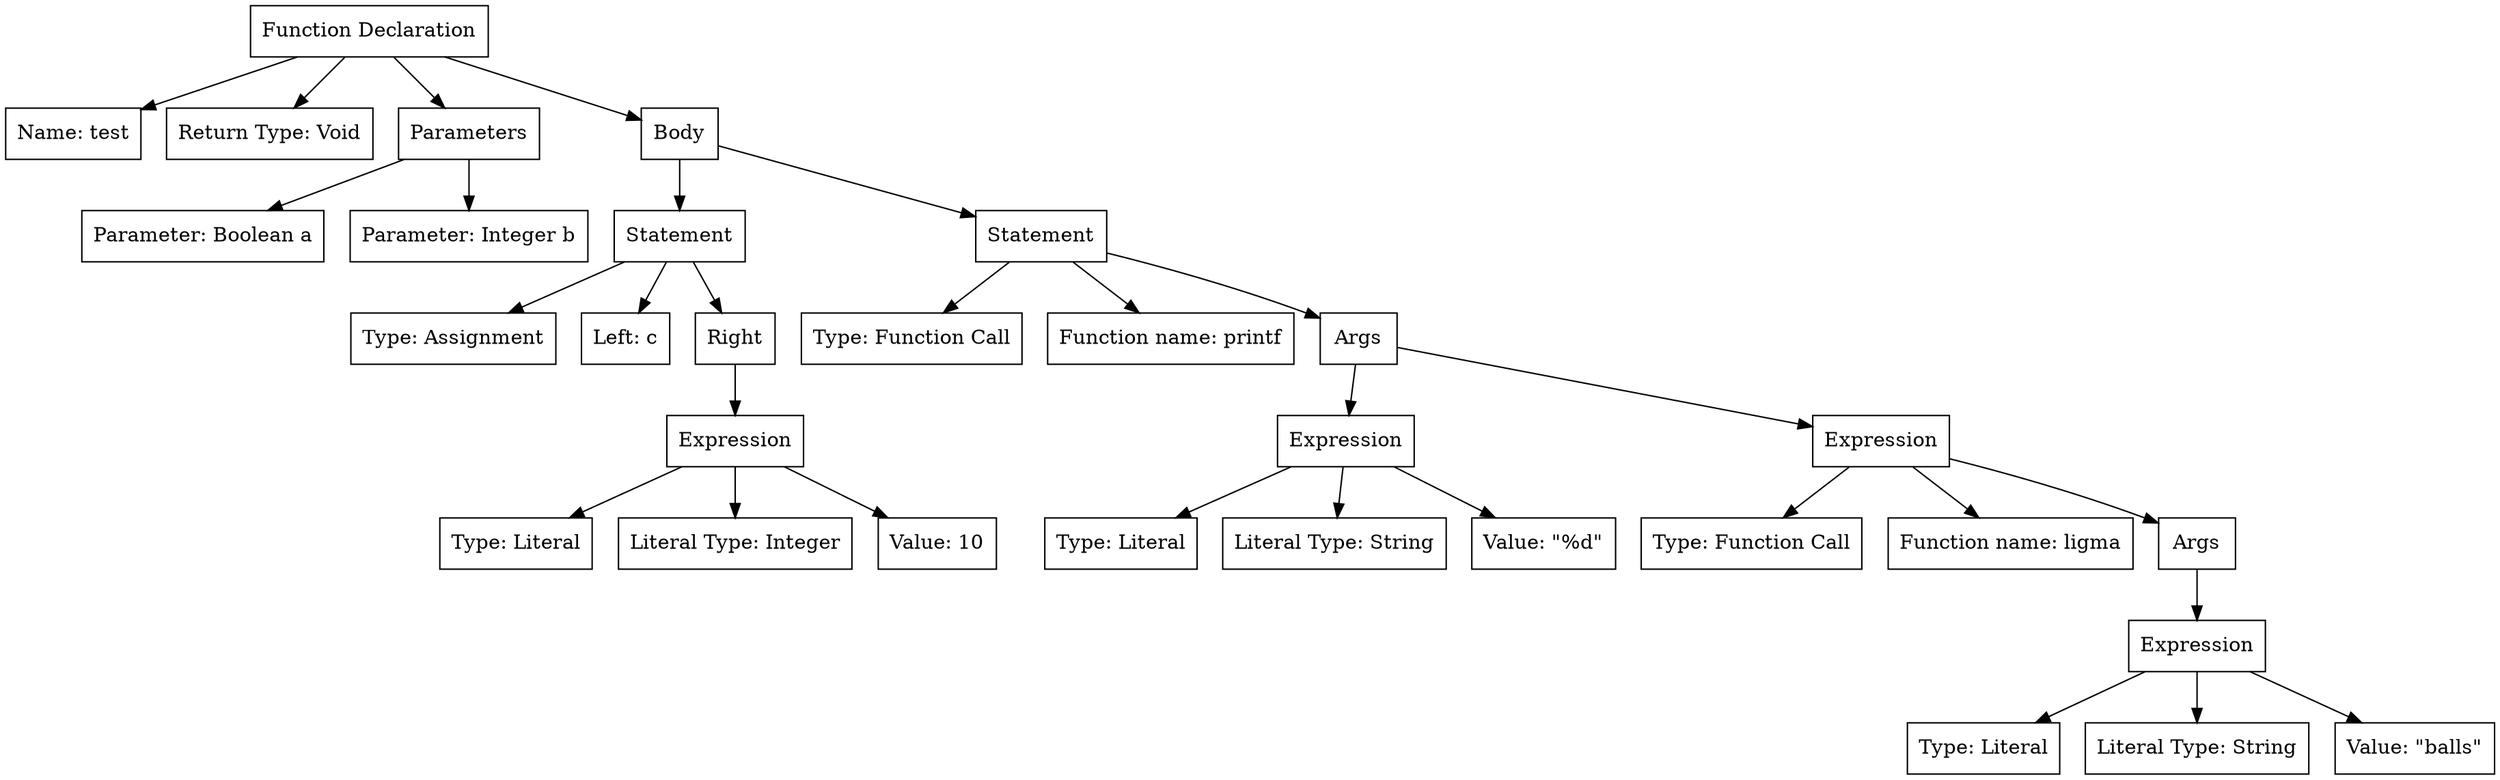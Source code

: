 digraph AST {
  node [shape=box];
  node1 [label="Function Declaration"]
  node2 [label="Name: test"]
  node1 -> node2
  node3 [label="Return Type: Void"]
  node1 -> node3
  node4 [label="Parameters"]
  node1 -> node4
  node5 [label="Parameter: Boolean a"]
  node4 -> node5
  node6 [label="Parameter: Integer b"]
  node4 -> node6
  node7 [label="Body"]
  node1 -> node7
  node8 [label="Statement"]
  node7 -> node8
  node9 [label="Type: Assignment"]
  node8 -> node9
  node10 [label="Left: c"]
  node8 -> node10
  node11 [label="Right"]
  node8 -> node11
  node12 [label="Expression"]
  node11 -> node12
  node13 [label="Type: Literal"]
  node12 -> node13
  node14 [label="Literal Type: Integer"]
  node12 -> node14
  node15 [label="Value: 10"]
  node12 -> node15
  node16 [label="Statement"]
  node7 -> node16
  node17 [label="Type: Function Call"]
  node16 -> node17
  node18 [label="Function name: printf"]
  node16 -> node18
  node19 [label="Args"]
  node16 -> node19
  node20 [label="Expression"]
  node19 -> node20
  node21 [label="Type: Literal"]
  node20 -> node21
  node22 [label="Literal Type: String"]
  node20 -> node22
  node23 [label="Value: \"%d\""]
  node20 -> node23
  node24 [label="Expression"]
  node19 -> node24
  node25 [label="Type: Function Call"]
  node24 -> node25
  node26 [label="Function name: ligma"]
  node24 -> node26
  node27 [label="Args"]
  node24 -> node27
  node28 [label="Expression"]
  node27 -> node28
  node29 [label="Type: Literal"]
  node28 -> node29
  node30 [label="Literal Type: String"]
  node28 -> node30
  node31 [label="Value: \"balls\""]
  node28 -> node31
}
